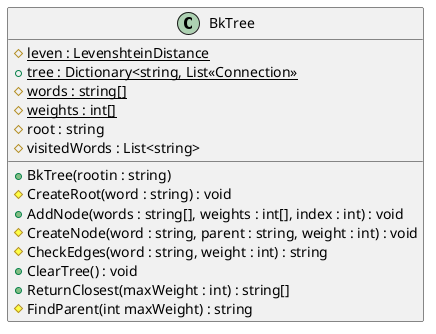 @startuml Utilities

class BkTree
{
    {static} # leven : LevenshteinDistance
    {static} + tree : Dictionary<string, List<<Connection>>
    {static} # words : string[]
    {static} # weights : int[]
    # root : string
    # visitedWords : List<string>

    + BkTree(rootin : string)
    # CreateRoot(word : string) : void
    + AddNode(words : string[], weights : int[], index : int) : void
    # CreateNode(word : string, parent : string, weight : int) : void
    # CheckEdges(word : string, weight : int) : string
    + ClearTree() : void
    + ReturnClosest(maxWeight : int) : string[]
    # FindParent(int maxWeight) : string
}

@enduml